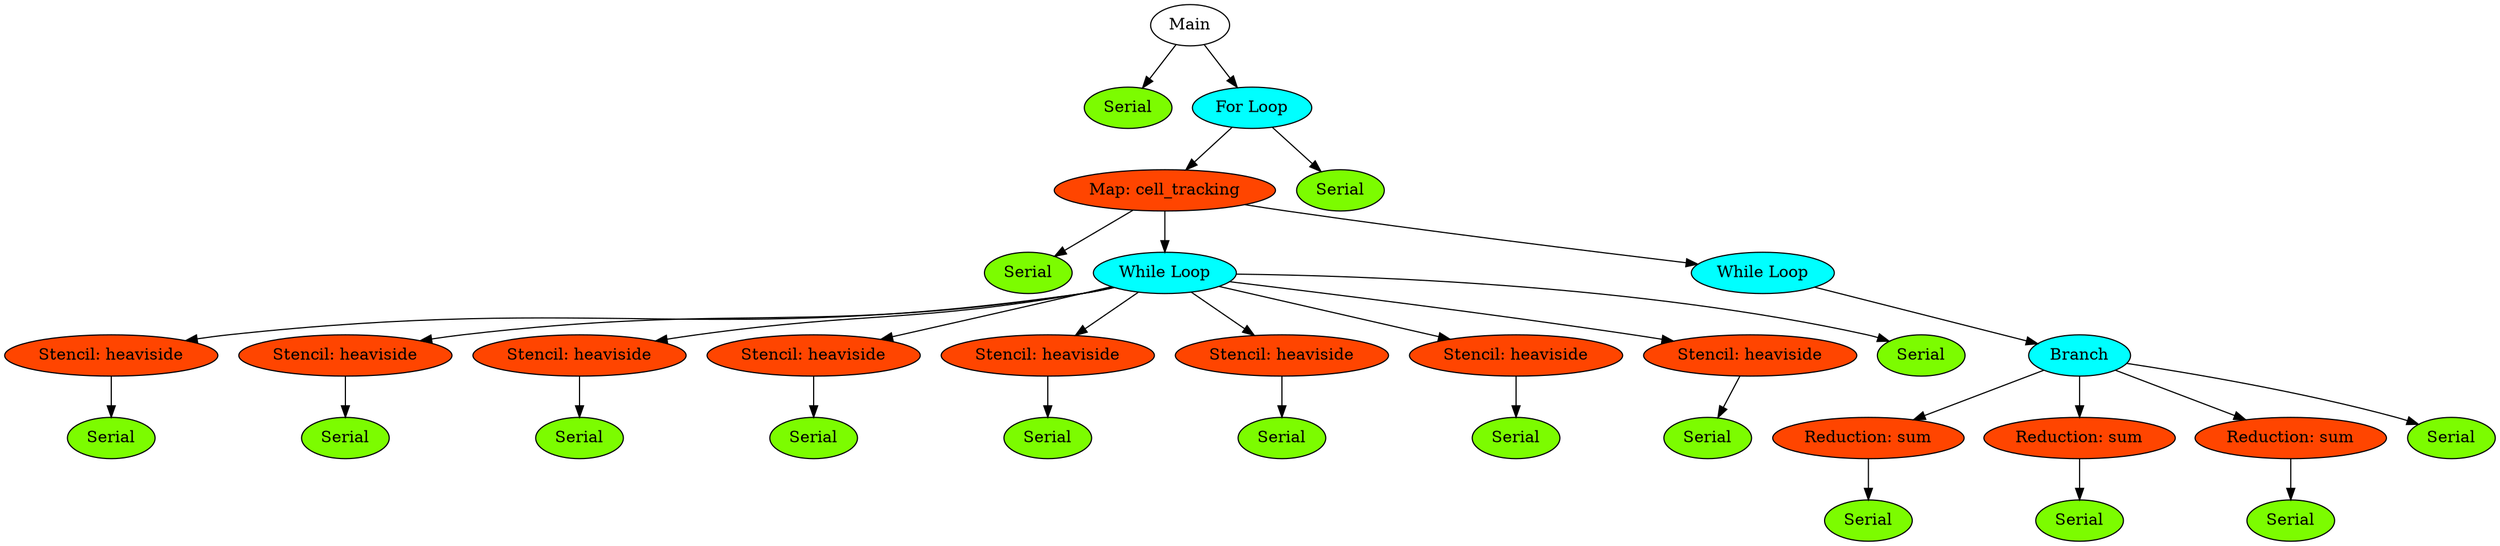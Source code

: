 // Abstract Pattern Tree
digraph {
	UKXdihxpt9rmkUFtuAAK [label=Main]
	SyiYsWvrt1IyV7Ym6OO7 [label=Serial fillcolor=lawngreen style=filled]
	qeuGZUDfDr3RHmFaWGVT [label="For Loop" fillcolor=cyan style=filled]
	JGCoEfqZUULSfVQKiVWi [label="Map: cell_tracking" fillcolor=orangered style=filled]
	IdEhBhI0FeTnYBBjVHkj [label=Serial fillcolor=lawngreen style=filled]
	"6sYNNhBPGfhhR0EyAiHN" [label="While Loop" fillcolor=cyan style=filled]
	uZ6XJp2NfRtv6DfoDL2s [label="Stencil: heaviside" fillcolor=orangered style=filled]
	zA0m7u4Dh8uYszTcd0Wk [label=Serial fillcolor=lawngreen style=filled]
	uUoiFqDyZzxCRhYKsPLG [label="Stencil: heaviside" fillcolor=orangered style=filled]
	r3P4LqeyVLWYXLtLlAxr [label=Serial fillcolor=lawngreen style=filled]
	NjO2uGYgPNAZvJpTUAdJ [label="Stencil: heaviside" fillcolor=orangered style=filled]
	d7M5Cstpuzb92WnXkM7m [label=Serial fillcolor=lawngreen style=filled]
	DjZaDAJ5dAvCsoVtHH2B [label="Stencil: heaviside" fillcolor=orangered style=filled]
	"72o3kInRj9Gfi4RDL7DM" [label=Serial fillcolor=lawngreen style=filled]
	APmddKpClDLWhlsOMIoO [label="Stencil: heaviside" fillcolor=orangered style=filled]
	I91ihruedMCDjZBUIu4c [label=Serial fillcolor=lawngreen style=filled]
	QWeiEtkn1pOETeXL9NWj [label="Stencil: heaviside" fillcolor=orangered style=filled]
	fOX4uPYZCEL0CcyOi15x [label=Serial fillcolor=lawngreen style=filled]
	BCdO4D9EXKsT0ysMh7Qp [label="Stencil: heaviside" fillcolor=orangered style=filled]
	"0G9R1mUaLEEgyqa3vjXX" [label=Serial fillcolor=lawngreen style=filled]
	W2rZIP9lN1ZQCByYWDyf [label="Stencil: heaviside" fillcolor=orangered style=filled]
	jAFNeRaKP7n1pkiy8Mpo [label=Serial fillcolor=lawngreen style=filled]
	TqGUn8YuSrWXBxNFpcR9 [label=Serial fillcolor=lawngreen style=filled]
	E7nfVvRabIfIyS5I5nFl [label="While Loop" fillcolor=cyan style=filled]
	fUadlM62A9z7rkk1CZSu [label=Branch fillcolor=cyan style=filled]
	WoVIdoOysyC9QhBrtrJk [label="Reduction: sum" fillcolor=orangered style=filled]
	zJWZJDOQTxOyMyJjzTO2 [label=Serial fillcolor=lawngreen style=filled]
	jUsEGMNYqbU7oL0FjPAN [label="Reduction: sum" fillcolor=orangered style=filled]
	k7UsMr7Msxti9cGbXGIY [label=Serial fillcolor=lawngreen style=filled]
	C06ckuk60bUdQ9otr2W0 [label="Reduction: sum" fillcolor=orangered style=filled]
	"9BYuO6WymC3ymhsYctzS" [label=Serial fillcolor=lawngreen style=filled]
	qZ0B3S97E142KpQAt0HY [label=Serial fillcolor=lawngreen style=filled]
	B70ZTdy13F84cuPLU5nB [label=Serial fillcolor=lawngreen style=filled]
	UKXdihxpt9rmkUFtuAAK -> SyiYsWvrt1IyV7Ym6OO7
	UKXdihxpt9rmkUFtuAAK -> qeuGZUDfDr3RHmFaWGVT
	qeuGZUDfDr3RHmFaWGVT -> JGCoEfqZUULSfVQKiVWi
	JGCoEfqZUULSfVQKiVWi -> IdEhBhI0FeTnYBBjVHkj
	JGCoEfqZUULSfVQKiVWi -> "6sYNNhBPGfhhR0EyAiHN"
	"6sYNNhBPGfhhR0EyAiHN" -> uZ6XJp2NfRtv6DfoDL2s
	uZ6XJp2NfRtv6DfoDL2s -> zA0m7u4Dh8uYszTcd0Wk
	"6sYNNhBPGfhhR0EyAiHN" -> uUoiFqDyZzxCRhYKsPLG
	uUoiFqDyZzxCRhYKsPLG -> r3P4LqeyVLWYXLtLlAxr
	"6sYNNhBPGfhhR0EyAiHN" -> NjO2uGYgPNAZvJpTUAdJ
	NjO2uGYgPNAZvJpTUAdJ -> d7M5Cstpuzb92WnXkM7m
	"6sYNNhBPGfhhR0EyAiHN" -> DjZaDAJ5dAvCsoVtHH2B
	DjZaDAJ5dAvCsoVtHH2B -> "72o3kInRj9Gfi4RDL7DM"
	"6sYNNhBPGfhhR0EyAiHN" -> APmddKpClDLWhlsOMIoO
	APmddKpClDLWhlsOMIoO -> I91ihruedMCDjZBUIu4c
	"6sYNNhBPGfhhR0EyAiHN" -> QWeiEtkn1pOETeXL9NWj
	QWeiEtkn1pOETeXL9NWj -> fOX4uPYZCEL0CcyOi15x
	"6sYNNhBPGfhhR0EyAiHN" -> BCdO4D9EXKsT0ysMh7Qp
	BCdO4D9EXKsT0ysMh7Qp -> "0G9R1mUaLEEgyqa3vjXX"
	"6sYNNhBPGfhhR0EyAiHN" -> W2rZIP9lN1ZQCByYWDyf
	W2rZIP9lN1ZQCByYWDyf -> jAFNeRaKP7n1pkiy8Mpo
	"6sYNNhBPGfhhR0EyAiHN" -> TqGUn8YuSrWXBxNFpcR9
	JGCoEfqZUULSfVQKiVWi -> E7nfVvRabIfIyS5I5nFl
	E7nfVvRabIfIyS5I5nFl -> fUadlM62A9z7rkk1CZSu
	fUadlM62A9z7rkk1CZSu -> WoVIdoOysyC9QhBrtrJk
	WoVIdoOysyC9QhBrtrJk -> zJWZJDOQTxOyMyJjzTO2
	fUadlM62A9z7rkk1CZSu -> jUsEGMNYqbU7oL0FjPAN
	jUsEGMNYqbU7oL0FjPAN -> k7UsMr7Msxti9cGbXGIY
	fUadlM62A9z7rkk1CZSu -> C06ckuk60bUdQ9otr2W0
	C06ckuk60bUdQ9otr2W0 -> "9BYuO6WymC3ymhsYctzS"
	fUadlM62A9z7rkk1CZSu -> qZ0B3S97E142KpQAt0HY
	qeuGZUDfDr3RHmFaWGVT -> B70ZTdy13F84cuPLU5nB
}
